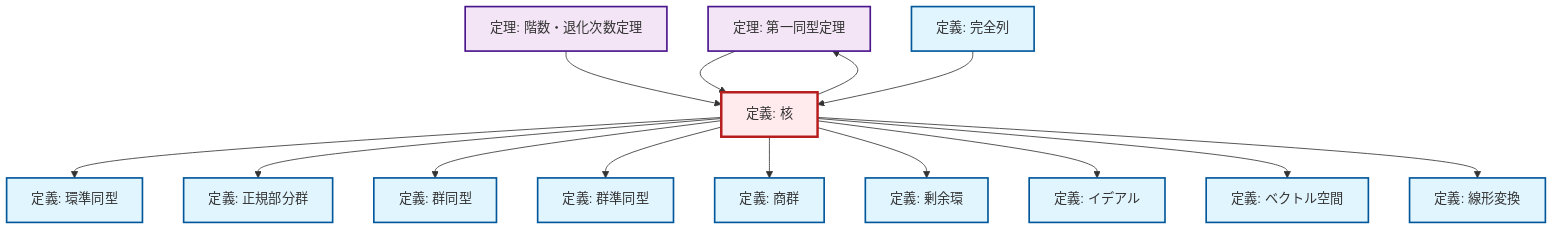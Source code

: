 graph TD
    classDef definition fill:#e1f5fe,stroke:#01579b,stroke-width:2px
    classDef theorem fill:#f3e5f5,stroke:#4a148c,stroke-width:2px
    classDef axiom fill:#fff3e0,stroke:#e65100,stroke-width:2px
    classDef example fill:#e8f5e9,stroke:#1b5e20,stroke-width:2px
    classDef current fill:#ffebee,stroke:#b71c1c,stroke-width:3px
    def-linear-transformation["定義: 線形変換"]:::definition
    def-ideal["定義: イデアル"]:::definition
    def-quotient-group["定義: 商群"]:::definition
    def-ring-homomorphism["定義: 環準同型"]:::definition
    def-vector-space["定義: ベクトル空間"]:::definition
    thm-first-isomorphism["定理: 第一同型定理"]:::theorem
    def-quotient-ring["定義: 剰余環"]:::definition
    def-normal-subgroup["定義: 正規部分群"]:::definition
    thm-rank-nullity["定理: 階数・退化次数定理"]:::theorem
    def-kernel["定義: 核"]:::definition
    def-homomorphism["定義: 群準同型"]:::definition
    def-exact-sequence["定義: 完全列"]:::definition
    def-isomorphism["定義: 群同型"]:::definition
    def-kernel --> def-ring-homomorphism
    def-kernel --> def-normal-subgroup
    def-kernel --> def-isomorphism
    def-kernel --> def-homomorphism
    def-kernel --> def-quotient-group
    def-kernel --> def-quotient-ring
    def-kernel --> def-ideal
    def-kernel --> thm-first-isomorphism
    def-kernel --> def-vector-space
    thm-rank-nullity --> def-kernel
    def-kernel --> def-linear-transformation
    thm-first-isomorphism --> def-kernel
    def-exact-sequence --> def-kernel
    class def-kernel current